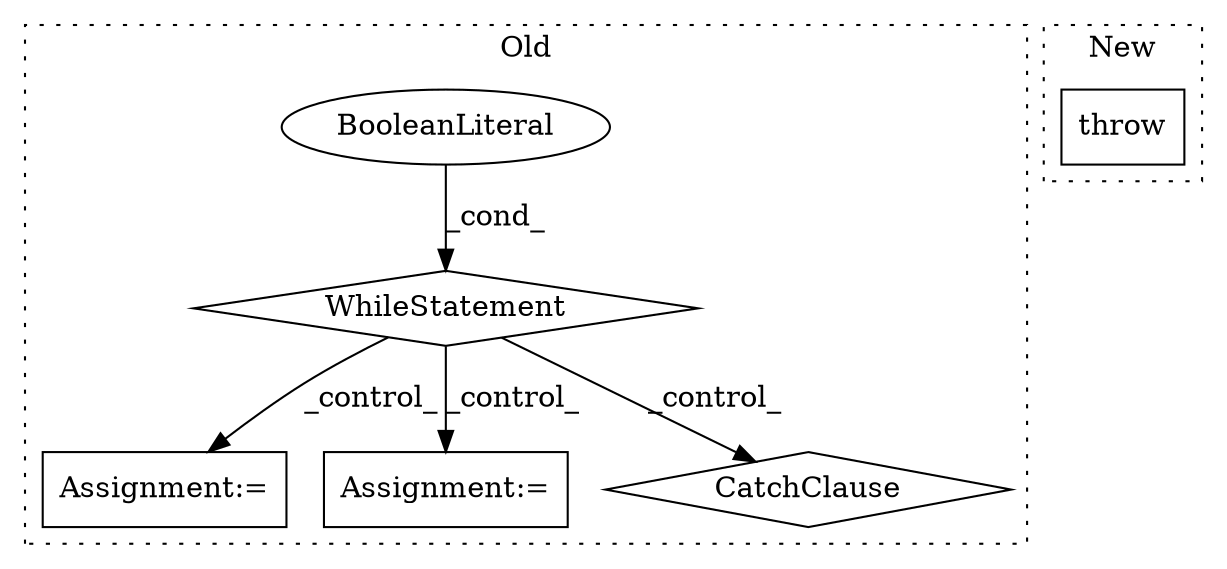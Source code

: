 digraph G {
subgraph cluster0 {
1 [label="WhileStatement" a="61" s="420,431" l="7,2" shape="diamond"];
3 [label="Assignment:=" a="7" s="465" l="1" shape="box"];
4 [label="Assignment:=" a="7" s="501" l="1" shape="box"];
5 [label="BooleanLiteral" a="9" s="427" l="4" shape="ellipse"];
6 [label="CatchClause" a="12" s="528,566" l="13,2" shape="diamond"];
label = "Old";
style="dotted";
}
subgraph cluster1 {
2 [label="throw" a="53" s="1242" l="6" shape="box"];
label = "New";
style="dotted";
}
1 -> 6 [label="_control_"];
1 -> 4 [label="_control_"];
1 -> 3 [label="_control_"];
5 -> 1 [label="_cond_"];
}
